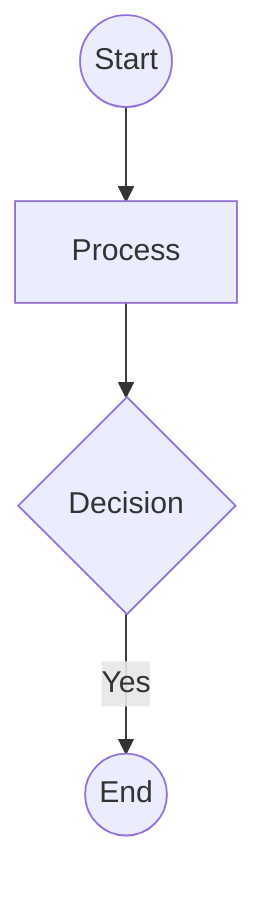flowchart TD
    A(("Start"))
    B[Process]
    C{Decision}
    D(("End"))
    A --> B
    B --> C
    C -->|Yes| D